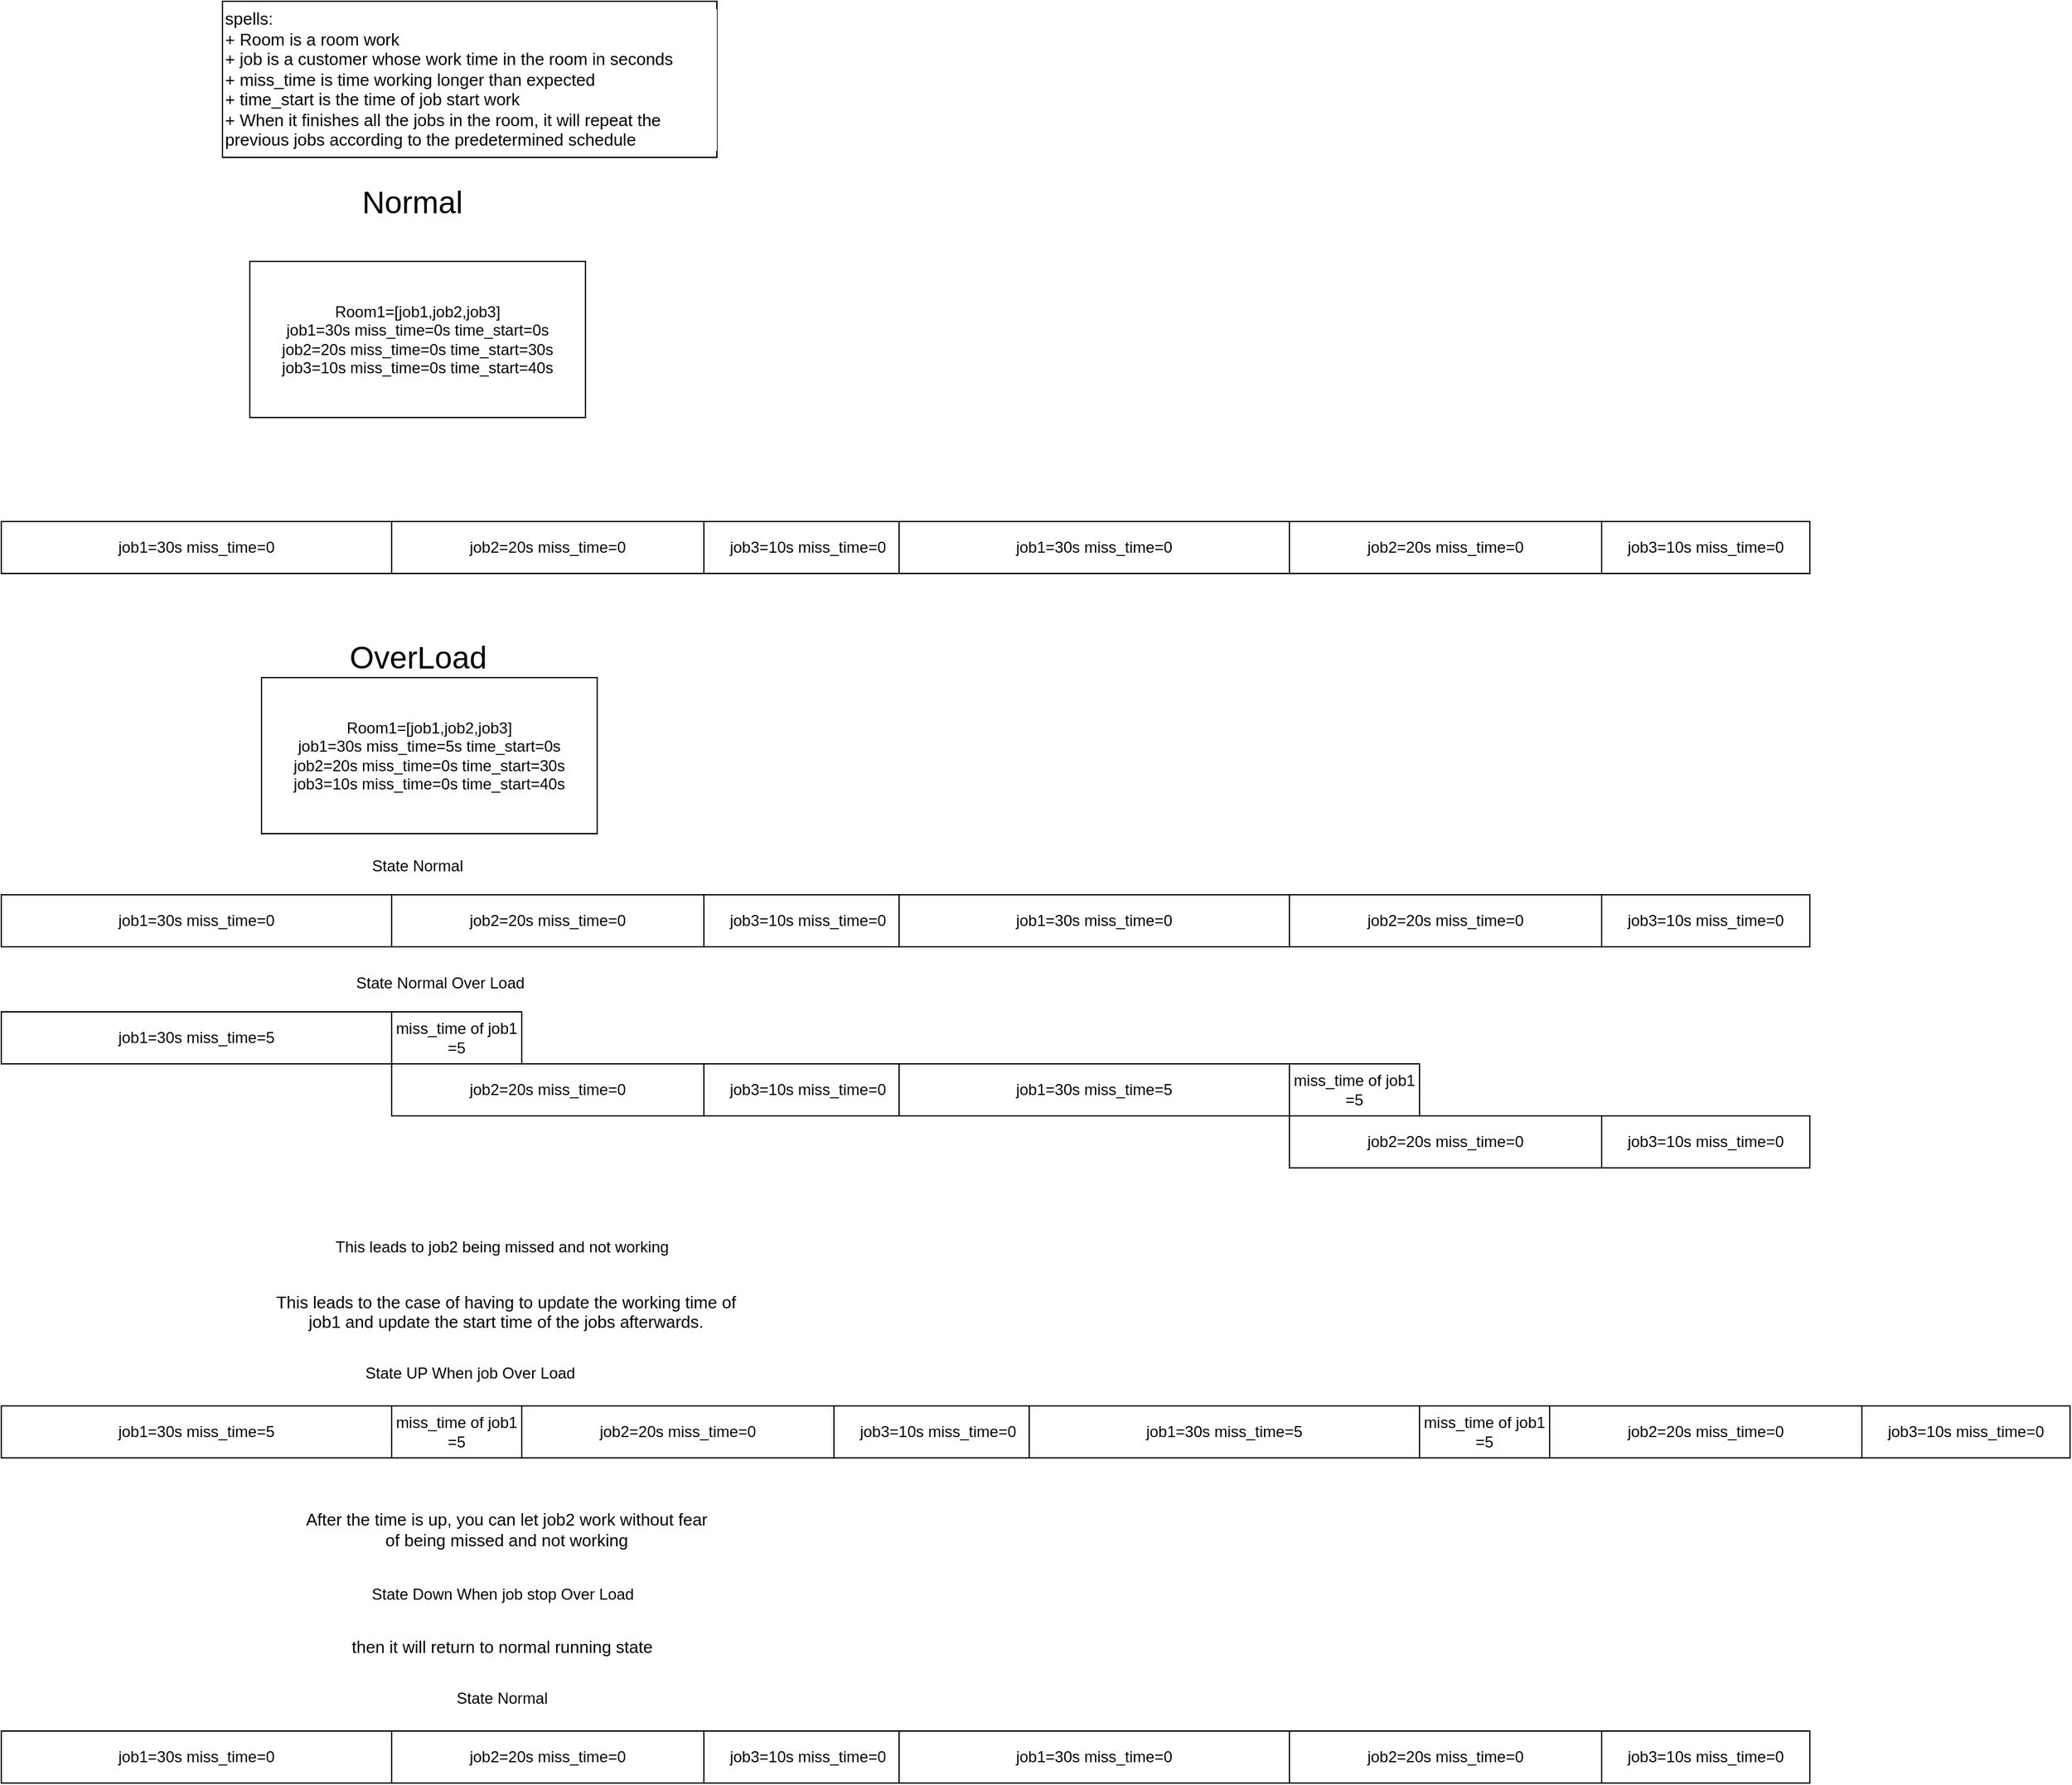 <mxfile version="20.5.1" type="github">
  <diagram id="RsbQqtbDM5Cp6RjnX3xr" name="Page-1">
    <mxGraphModel dx="1314" dy="1620" grid="1" gridSize="10" guides="1" tooltips="1" connect="1" arrows="1" fold="1" page="1" pageScale="1" pageWidth="583" pageHeight="413" math="0" shadow="0">
      <root>
        <mxCell id="0" />
        <mxCell id="1" parent="0" />
        <mxCell id="cNm6hTwsuUSb0vqnxcLP-4" value="Room1=[job1,job2,job3]&lt;br&gt;job1=30s miss_time=0s time_start=0s&lt;br&gt;job2=20s miss_time=0s time_start=30s&lt;br&gt;job3=10s miss_time=0s time_start=40s" style="rounded=0;whiteSpace=wrap;html=1;" vertex="1" parent="1">
          <mxGeometry x="201" y="-320" width="258" height="120" as="geometry" />
        </mxCell>
        <mxCell id="cNm6hTwsuUSb0vqnxcLP-5" value="job1=30s miss_time=0" style="rounded=0;whiteSpace=wrap;html=1;" vertex="1" parent="1">
          <mxGeometry x="10" y="-120" width="300" height="40" as="geometry" />
        </mxCell>
        <mxCell id="cNm6hTwsuUSb0vqnxcLP-6" value="&lt;font style=&quot;font-size: 24px;&quot;&gt;Normal&lt;/font&gt;" style="text;html=1;strokeColor=none;fillColor=none;align=center;verticalAlign=middle;whiteSpace=wrap;rounded=0;" vertex="1" parent="1">
          <mxGeometry x="242" y="-380" width="168" height="30" as="geometry" />
        </mxCell>
        <mxCell id="cNm6hTwsuUSb0vqnxcLP-7" value="job2=20s miss_time=0" style="rounded=0;whiteSpace=wrap;html=1;" vertex="1" parent="1">
          <mxGeometry x="310" y="-120" width="240" height="40" as="geometry" />
        </mxCell>
        <mxCell id="cNm6hTwsuUSb0vqnxcLP-9" value="job3=10s miss_time=0" style="rounded=0;whiteSpace=wrap;html=1;" vertex="1" parent="1">
          <mxGeometry x="550" y="-120" width="160" height="40" as="geometry" />
        </mxCell>
        <mxCell id="cNm6hTwsuUSb0vqnxcLP-10" value="job1=30s miss_time=0" style="rounded=0;whiteSpace=wrap;html=1;" vertex="1" parent="1">
          <mxGeometry x="700" y="-120" width="300" height="40" as="geometry" />
        </mxCell>
        <mxCell id="cNm6hTwsuUSb0vqnxcLP-11" value="job2=20s miss_time=0" style="rounded=0;whiteSpace=wrap;html=1;" vertex="1" parent="1">
          <mxGeometry x="1000" y="-120" width="240" height="40" as="geometry" />
        </mxCell>
        <mxCell id="cNm6hTwsuUSb0vqnxcLP-12" value="job3=10s miss_time=0" style="rounded=0;whiteSpace=wrap;html=1;" vertex="1" parent="1">
          <mxGeometry x="1240" y="-120" width="160" height="40" as="geometry" />
        </mxCell>
        <mxCell id="cNm6hTwsuUSb0vqnxcLP-13" value="&lt;font style=&quot;font-size: 24px;&quot;&gt;OverLoad&lt;/font&gt;" style="text;html=1;align=center;verticalAlign=middle;resizable=0;points=[];autosize=1;strokeColor=none;fillColor=none;" vertex="1" parent="1">
          <mxGeometry x="265" y="-35" width="130" height="40" as="geometry" />
        </mxCell>
        <mxCell id="cNm6hTwsuUSb0vqnxcLP-21" value="job1=30s miss_time=0" style="rounded=0;whiteSpace=wrap;html=1;" vertex="1" parent="1">
          <mxGeometry x="10" y="167" width="300" height="40" as="geometry" />
        </mxCell>
        <mxCell id="cNm6hTwsuUSb0vqnxcLP-22" value="job2=20s miss_time=0" style="rounded=0;whiteSpace=wrap;html=1;" vertex="1" parent="1">
          <mxGeometry x="310" y="167" width="240" height="40" as="geometry" />
        </mxCell>
        <mxCell id="cNm6hTwsuUSb0vqnxcLP-23" value="job3=10s miss_time=0" style="rounded=0;whiteSpace=wrap;html=1;" vertex="1" parent="1">
          <mxGeometry x="550" y="167" width="160" height="40" as="geometry" />
        </mxCell>
        <mxCell id="cNm6hTwsuUSb0vqnxcLP-24" value="job1=30s miss_time=0" style="rounded=0;whiteSpace=wrap;html=1;" vertex="1" parent="1">
          <mxGeometry x="700" y="167" width="300" height="40" as="geometry" />
        </mxCell>
        <mxCell id="cNm6hTwsuUSb0vqnxcLP-25" value="job2=20s miss_time=0" style="rounded=0;whiteSpace=wrap;html=1;" vertex="1" parent="1">
          <mxGeometry x="1000" y="167" width="240" height="40" as="geometry" />
        </mxCell>
        <mxCell id="cNm6hTwsuUSb0vqnxcLP-26" value="job3=10s miss_time=0" style="rounded=0;whiteSpace=wrap;html=1;" vertex="1" parent="1">
          <mxGeometry x="1240" y="167" width="160" height="40" as="geometry" />
        </mxCell>
        <mxCell id="cNm6hTwsuUSb0vqnxcLP-27" value="State Normal" style="text;html=1;strokeColor=none;fillColor=none;align=center;verticalAlign=middle;whiteSpace=wrap;rounded=0;" vertex="1" parent="1">
          <mxGeometry x="275" y="130" width="110" height="30" as="geometry" />
        </mxCell>
        <mxCell id="cNm6hTwsuUSb0vqnxcLP-28" value="job1=30s miss_time=5" style="rounded=0;whiteSpace=wrap;html=1;" vertex="1" parent="1">
          <mxGeometry x="10" y="257" width="300" height="40" as="geometry" />
        </mxCell>
        <mxCell id="cNm6hTwsuUSb0vqnxcLP-29" value="job2=20s miss_time=0" style="rounded=0;whiteSpace=wrap;html=1;" vertex="1" parent="1">
          <mxGeometry x="310" y="297" width="240" height="40" as="geometry" />
        </mxCell>
        <mxCell id="cNm6hTwsuUSb0vqnxcLP-30" value="job3=10s miss_time=0" style="rounded=0;whiteSpace=wrap;html=1;" vertex="1" parent="1">
          <mxGeometry x="550" y="297" width="160" height="40" as="geometry" />
        </mxCell>
        <mxCell id="cNm6hTwsuUSb0vqnxcLP-31" value="job1=30s miss_time=5" style="rounded=0;whiteSpace=wrap;html=1;" vertex="1" parent="1">
          <mxGeometry x="700" y="297" width="300" height="40" as="geometry" />
        </mxCell>
        <mxCell id="cNm6hTwsuUSb0vqnxcLP-32" value="job2=20s miss_time=0" style="rounded=0;whiteSpace=wrap;html=1;" vertex="1" parent="1">
          <mxGeometry x="1000" y="337" width="240" height="40" as="geometry" />
        </mxCell>
        <mxCell id="cNm6hTwsuUSb0vqnxcLP-33" value="job3=10s miss_time=0" style="rounded=0;whiteSpace=wrap;html=1;" vertex="1" parent="1">
          <mxGeometry x="1240" y="337" width="160" height="40" as="geometry" />
        </mxCell>
        <mxCell id="cNm6hTwsuUSb0vqnxcLP-34" value="State Normal Over Load" style="text;html=1;strokeColor=none;fillColor=none;align=center;verticalAlign=middle;whiteSpace=wrap;rounded=0;" vertex="1" parent="1">
          <mxGeometry x="275" y="220" width="145" height="30" as="geometry" />
        </mxCell>
        <mxCell id="cNm6hTwsuUSb0vqnxcLP-36" value="miss_time of job1 =5" style="rounded=0;whiteSpace=wrap;html=1;" vertex="1" parent="1">
          <mxGeometry x="310" y="257" width="100" height="40" as="geometry" />
        </mxCell>
        <mxCell id="cNm6hTwsuUSb0vqnxcLP-38" value="miss_time of job1 =5" style="rounded=0;whiteSpace=wrap;html=1;" vertex="1" parent="1">
          <mxGeometry x="1000" y="297" width="100" height="40" as="geometry" />
        </mxCell>
        <mxCell id="cNm6hTwsuUSb0vqnxcLP-39" value="This leads to job2 being missed and not working" style="text;html=1;strokeColor=none;fillColor=none;align=center;verticalAlign=middle;whiteSpace=wrap;rounded=0;" vertex="1" parent="1">
          <mxGeometry x="245" y="423" width="300" height="30" as="geometry" />
        </mxCell>
        <mxCell id="cNm6hTwsuUSb0vqnxcLP-41" value="spells:&lt;br&gt;+ Room is a room work&lt;br&gt;+ job is a customer whose work time in the&amp;nbsp;room in seconds&lt;br&gt;+ miss_time is time&amp;nbsp;working longer than expected&lt;br&gt;+ time_start is the time of job start work&amp;nbsp;&lt;br&gt;+&amp;nbsp;When it finishes all the jobs in the room, it will repeat the previous jobs according to the predetermined schedule" style="rounded=0;whiteSpace=wrap;html=1;labelBackgroundColor=#FFFFFF;fontSize=13;fontColor=#000000;align=left;" vertex="1" parent="1">
          <mxGeometry x="180" y="-520" width="380" height="120" as="geometry" />
        </mxCell>
        <mxCell id="cNm6hTwsuUSb0vqnxcLP-42" value="Room1=[job1,job2,job3]&lt;br&gt;job1=30s miss_time=5s time_start=0s&lt;br&gt;job2=20s miss_time=0s time_start=30s&lt;br&gt;job3=10s miss_time=0s time_start=40s" style="rounded=0;whiteSpace=wrap;html=1;" vertex="1" parent="1">
          <mxGeometry x="210" width="258" height="120" as="geometry" />
        </mxCell>
        <mxCell id="cNm6hTwsuUSb0vqnxcLP-43" value="&lt;div&gt;&lt;br&gt;&lt;/div&gt;&lt;div&gt;This leads to the case of having to update the working time of job1 and update the start time of the jobs afterwards.&lt;/div&gt;" style="text;html=1;strokeColor=none;fillColor=none;align=center;verticalAlign=middle;whiteSpace=wrap;rounded=0;labelBackgroundColor=#FFFFFF;fontSize=13;fontColor=#000000;" vertex="1" parent="1">
          <mxGeometry x="213" y="460" width="370" height="40" as="geometry" />
        </mxCell>
        <mxCell id="cNm6hTwsuUSb0vqnxcLP-44" value="State UP When job Over Load" style="text;html=1;strokeColor=none;fillColor=none;align=center;verticalAlign=middle;whiteSpace=wrap;rounded=0;" vertex="1" parent="1">
          <mxGeometry x="262.5" y="520" width="215" height="30" as="geometry" />
        </mxCell>
        <mxCell id="cNm6hTwsuUSb0vqnxcLP-45" value="job1=30s miss_time=5" style="rounded=0;whiteSpace=wrap;html=1;" vertex="1" parent="1">
          <mxGeometry x="10" y="560" width="300" height="40" as="geometry" />
        </mxCell>
        <mxCell id="cNm6hTwsuUSb0vqnxcLP-46" value="job2=20s miss_time=0" style="rounded=0;whiteSpace=wrap;html=1;" vertex="1" parent="1">
          <mxGeometry x="410" y="560" width="240" height="40" as="geometry" />
        </mxCell>
        <mxCell id="cNm6hTwsuUSb0vqnxcLP-47" value="job3=10s miss_time=0" style="rounded=0;whiteSpace=wrap;html=1;" vertex="1" parent="1">
          <mxGeometry x="650" y="560" width="160" height="40" as="geometry" />
        </mxCell>
        <mxCell id="cNm6hTwsuUSb0vqnxcLP-48" value="job1=30s miss_time=5" style="rounded=0;whiteSpace=wrap;html=1;" vertex="1" parent="1">
          <mxGeometry x="800" y="560" width="300" height="40" as="geometry" />
        </mxCell>
        <mxCell id="cNm6hTwsuUSb0vqnxcLP-49" value="job2=20s miss_time=0" style="rounded=0;whiteSpace=wrap;html=1;" vertex="1" parent="1">
          <mxGeometry x="1200" y="560" width="240" height="40" as="geometry" />
        </mxCell>
        <mxCell id="cNm6hTwsuUSb0vqnxcLP-50" value="job3=10s miss_time=0" style="rounded=0;whiteSpace=wrap;html=1;" vertex="1" parent="1">
          <mxGeometry x="1440" y="560" width="160" height="40" as="geometry" />
        </mxCell>
        <mxCell id="cNm6hTwsuUSb0vqnxcLP-51" value="miss_time of job1 =5" style="rounded=0;whiteSpace=wrap;html=1;" vertex="1" parent="1">
          <mxGeometry x="310" y="560" width="100" height="40" as="geometry" />
        </mxCell>
        <mxCell id="cNm6hTwsuUSb0vqnxcLP-52" value="miss_time of job1 =5" style="rounded=0;whiteSpace=wrap;html=1;" vertex="1" parent="1">
          <mxGeometry x="1100" y="560" width="100" height="40" as="geometry" />
        </mxCell>
        <mxCell id="cNm6hTwsuUSb0vqnxcLP-53" value="After the time is up, you can let job2 work without fear of being missed and not working" style="text;html=1;strokeColor=none;fillColor=none;align=center;verticalAlign=middle;whiteSpace=wrap;rounded=0;labelBackgroundColor=#FFFFFF;fontSize=13;fontColor=#000000;" vertex="1" parent="1">
          <mxGeometry x="241.75" y="640" width="312.5" height="30" as="geometry" />
        </mxCell>
        <mxCell id="cNm6hTwsuUSb0vqnxcLP-54" value="&lt;div&gt;then it will return to normal running state&lt;br&gt;&lt;/div&gt;" style="text;html=1;strokeColor=none;fillColor=none;align=center;verticalAlign=middle;whiteSpace=wrap;rounded=0;labelBackgroundColor=#FFFFFF;fontSize=13;fontColor=#000000;" vertex="1" parent="1">
          <mxGeometry x="220.87" y="730" width="348.25" height="30" as="geometry" />
        </mxCell>
        <mxCell id="cNm6hTwsuUSb0vqnxcLP-63" value="State Down When job stop Over Load" style="text;html=1;strokeColor=none;fillColor=none;align=center;verticalAlign=middle;whiteSpace=wrap;rounded=0;" vertex="1" parent="1">
          <mxGeometry x="287.5" y="690" width="215" height="30" as="geometry" />
        </mxCell>
        <mxCell id="cNm6hTwsuUSb0vqnxcLP-71" value="job1=30s miss_time=0" style="rounded=0;whiteSpace=wrap;html=1;" vertex="1" parent="1">
          <mxGeometry x="10" y="810" width="300" height="40" as="geometry" />
        </mxCell>
        <mxCell id="cNm6hTwsuUSb0vqnxcLP-72" value="job2=20s miss_time=0" style="rounded=0;whiteSpace=wrap;html=1;" vertex="1" parent="1">
          <mxGeometry x="310" y="810" width="240" height="40" as="geometry" />
        </mxCell>
        <mxCell id="cNm6hTwsuUSb0vqnxcLP-73" value="job3=10s miss_time=0" style="rounded=0;whiteSpace=wrap;html=1;" vertex="1" parent="1">
          <mxGeometry x="550" y="810" width="160" height="40" as="geometry" />
        </mxCell>
        <mxCell id="cNm6hTwsuUSb0vqnxcLP-74" value="job1=30s miss_time=0" style="rounded=0;whiteSpace=wrap;html=1;" vertex="1" parent="1">
          <mxGeometry x="700" y="810" width="300" height="40" as="geometry" />
        </mxCell>
        <mxCell id="cNm6hTwsuUSb0vqnxcLP-75" value="job2=20s miss_time=0" style="rounded=0;whiteSpace=wrap;html=1;" vertex="1" parent="1">
          <mxGeometry x="1000" y="810" width="240" height="40" as="geometry" />
        </mxCell>
        <mxCell id="cNm6hTwsuUSb0vqnxcLP-76" value="job3=10s miss_time=0" style="rounded=0;whiteSpace=wrap;html=1;" vertex="1" parent="1">
          <mxGeometry x="1240" y="810" width="160" height="40" as="geometry" />
        </mxCell>
        <mxCell id="cNm6hTwsuUSb0vqnxcLP-77" value="State Normal" style="text;html=1;strokeColor=none;fillColor=none;align=center;verticalAlign=middle;whiteSpace=wrap;rounded=0;" vertex="1" parent="1">
          <mxGeometry x="339.99" y="770" width="110" height="30" as="geometry" />
        </mxCell>
      </root>
    </mxGraphModel>
  </diagram>
</mxfile>
